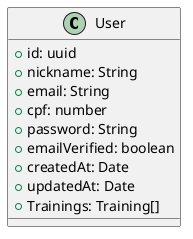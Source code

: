 @startuml

class User {
  + id: uuid
  + nickname: String
  + email: String
  + cpf: number
  + password: String
  + emailVerified: boolean
  + createdAt: Date
  + updatedAt: Date
  + Trainings: Training[]
}

@enduml